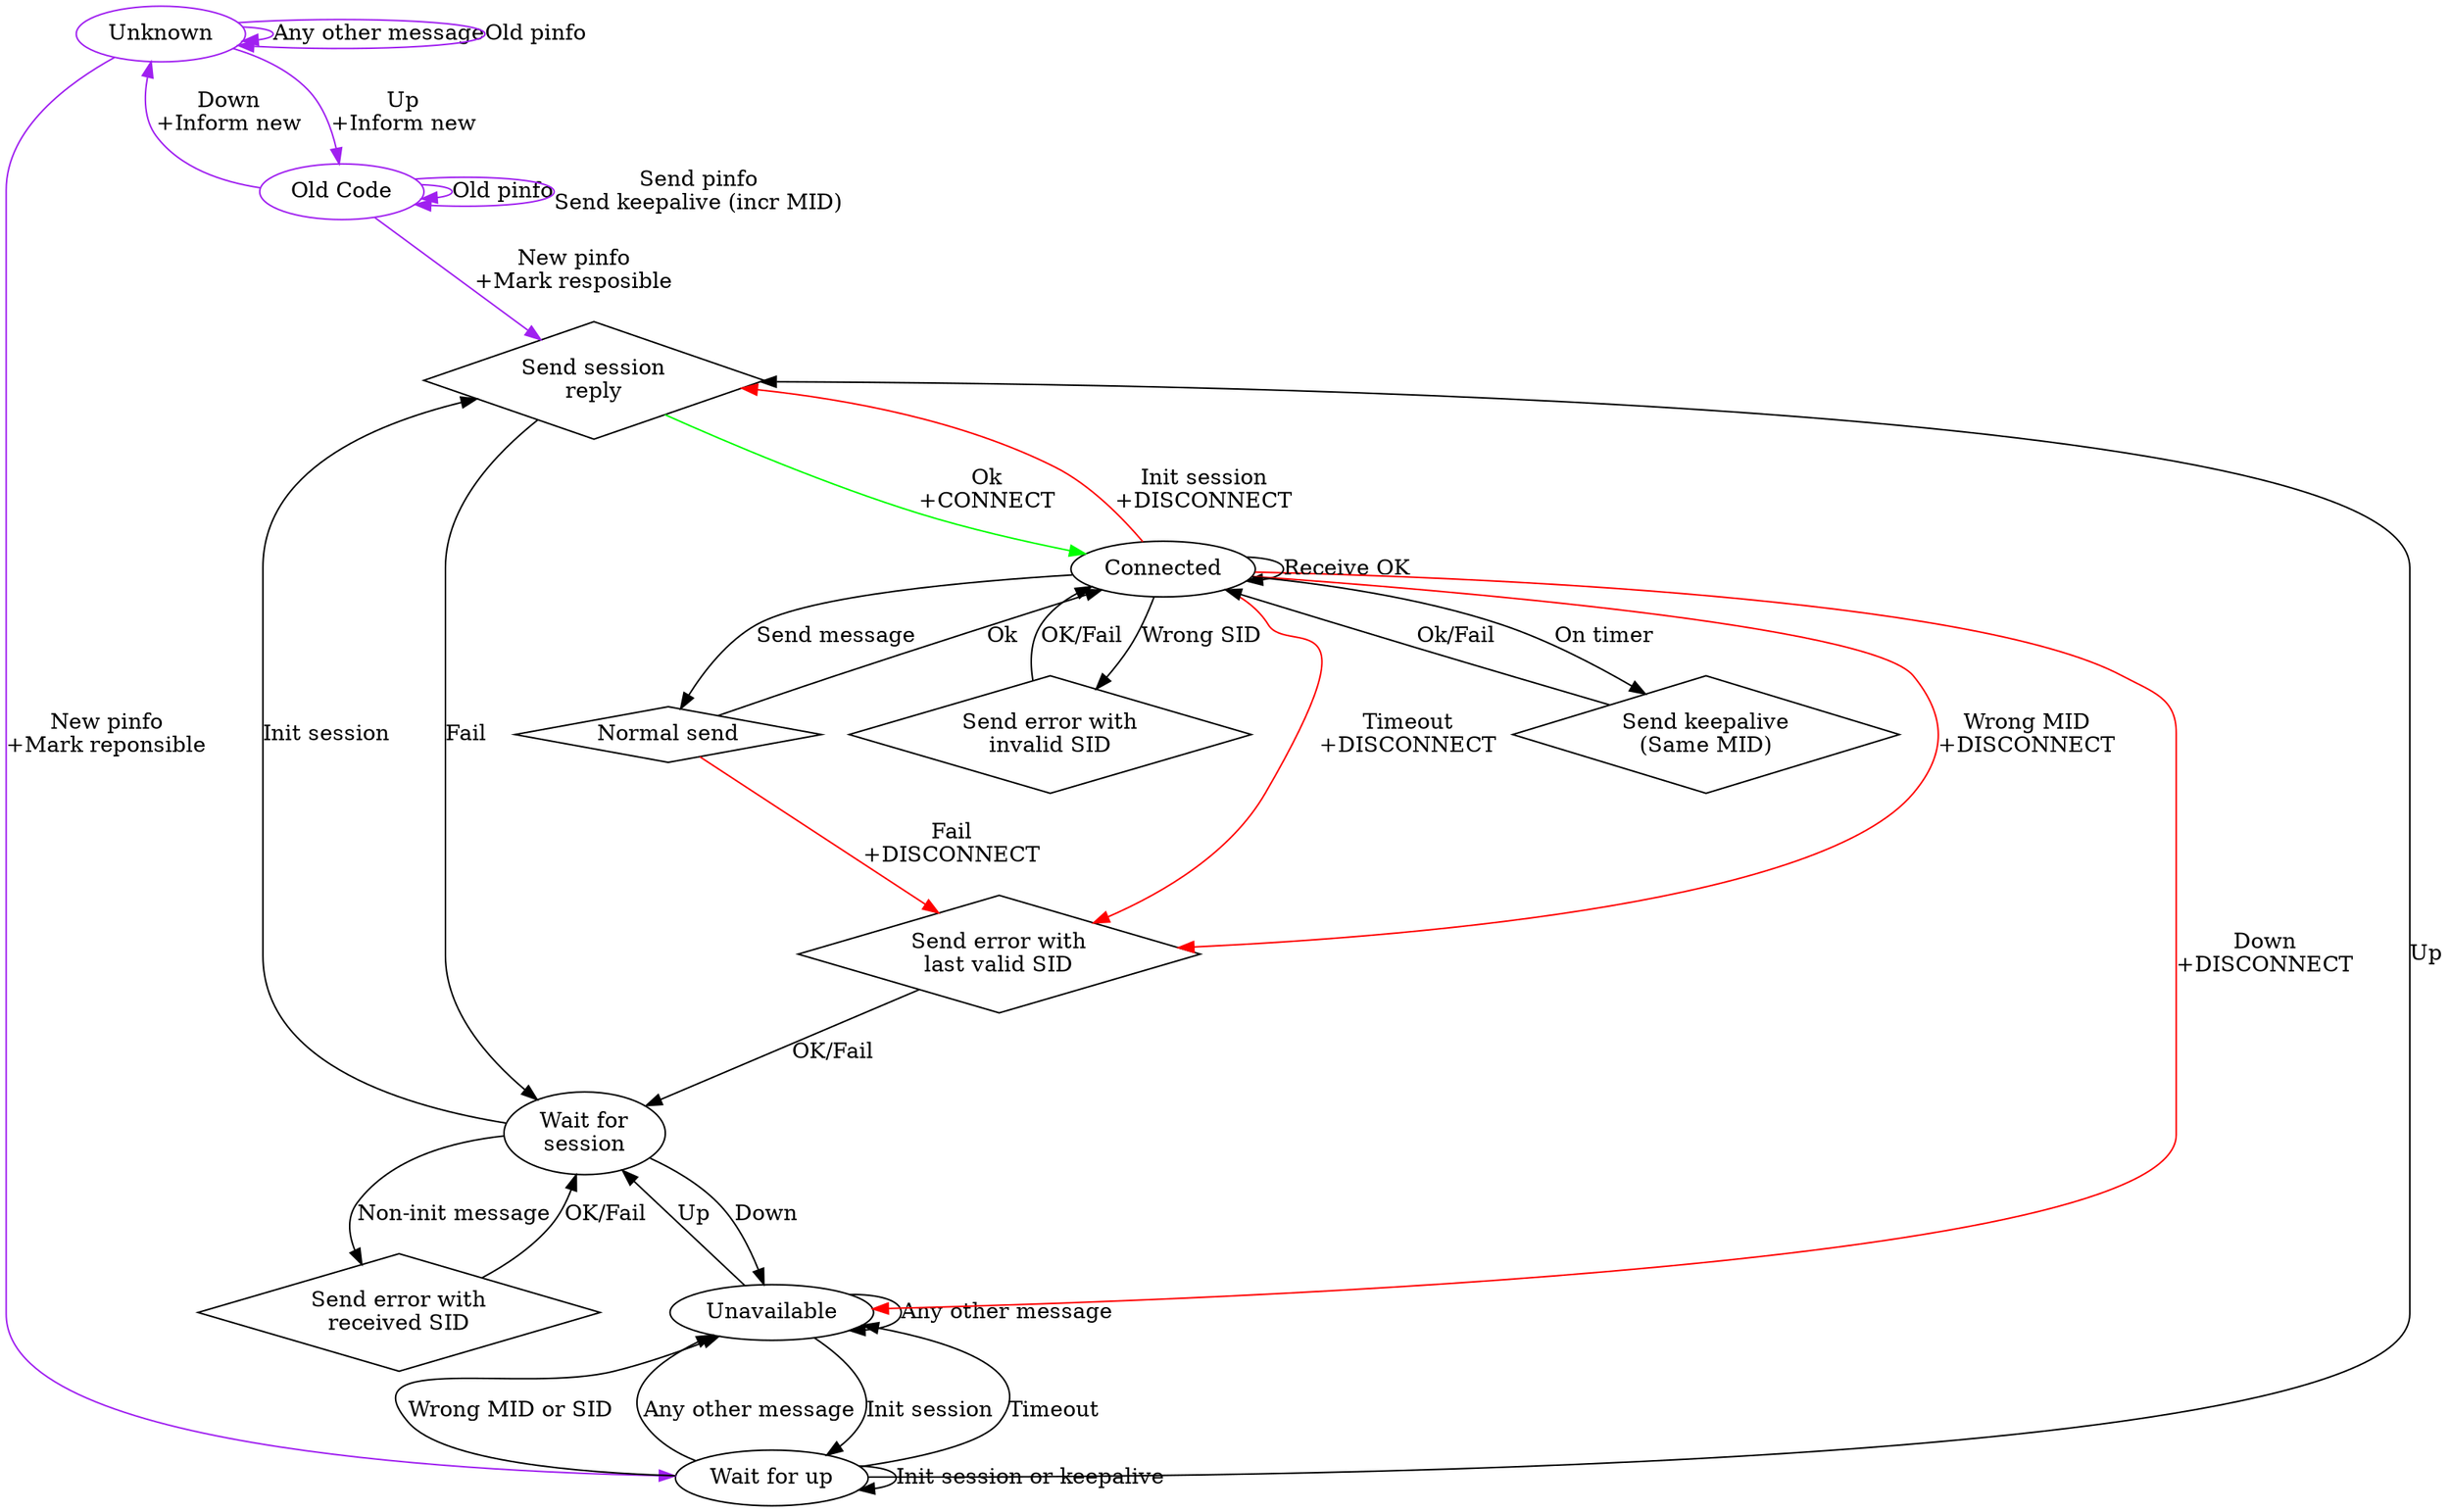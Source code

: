 //  -------------------------------------------------------------------------
//  Copyright (C) 2021 BMW AG
//  -------------------------------------------------------------------------
//  This Source Code Form is subject to the terms of the Mozilla Public
//  License, v. 2.0. If a copy of the MPL was not distributed with this
//  file, You can obtain one at https://mozilla.org/MPL/2.0/.
//  -------------------------------------------------------------------------

digraph Responder {
    {
        unknown [label="Unknown" color=purple]
        old_code [label="Old Code" color=purple]

        unavailable [label="Unavailable"]
        session_wait [label="Wait for\nsession"]
        session_reply [label="Send session\nreply" shape=diamond]
        connected [label="Connected"]
        send_error [label="Send error with\nlast valid SID" shape=diamond]
        send_sid_error_connected [label="Send error with\ninvalid SID" shape=diamond]
        send_sid_error_waitforsession [label="Send error with\nreceived SID" shape=diamond]
        normal_send [label="Normal send" shape=diamond]
        send_keepalive_connected [label="Send keepalive\n(Same MID)" shape=diamond]

        wait_for_up [label="Wait for up"]
    }

    unknown -> wait_for_up [label="New pinfo\n+Mark reponsible" color=purple]
    unknown -> unknown [label="Any other message" color=purple]
    unknown -> unknown [label="Old pinfo" color=purple]
    unknown -> old_code [label="Up\n+Inform new" color=purple]

    old_code ->unknown [label="Down\n+Inform new" color=purple]
    old_code -> old_code [label="Old pinfo" color=purple]

    // see notes in initiator
    old_code -> old_code [label="Send pinfo\nSend keepalive (incr MID)" color=purple]

    // can directly reply -> no delay when arrives without issues
    old_code -> session_reply [label="New pinfo\n+Mark resposible" color=purple]

    unavailable -> unavailable [label="Any other message"]
    unavailable -> session_wait [label="Up"]

    session_wait -> unavailable [label="Down"]
    session_wait -> send_sid_error_waitforsession [label="Non-init message"]
    session_wait -> session_reply [label="Init session"]

    send_sid_error_waitforsession -> session_wait  [label="OK/Fail"]

    session_reply -> connected [label="Ok\n+CONNECT" color=green]
    session_reply -> session_wait [label="Fail"]

    connected -> connected [label="Receive OK"]
    connected -> send_error [label="Wrong MID\n+DISCONNECT" color=red]
    connected -> send_error [label="Timeout\n+DISCONNECT" color=red]
    connected -> send_sid_error_connected [label="Wrong SID"]
    connected -> session_reply [label="Init session\n+DISCONNECT" color=red]
    connected -> unavailable [label="Down\n+DISCONNECT" color=red]
    connected -> normal_send [label="Send message"]
    connected -> send_keepalive_connected [label="On timer"]

    send_error -> session_wait [label="OK/Fail"]

    send_sid_error_connected -> connected  [label="OK/Fail"]

    normal_send -> connected [label="Ok"]
    normal_send -> send_error [label="Fail\n+DISCONNECT" color=red]

    send_keepalive_connected -> connected [label="Ok/Fail"]

    // extra stuff for faster ramp-up
    unavailable -> wait_for_up [label="Init session"]
    wait_for_up -> unavailable [label="Timeout"]
    wait_for_up -> unavailable [label="Wrong MID or SID"]
    wait_for_up -> unavailable [label="Any other message"]
    wait_for_up -> session_reply [label="Up"]
    wait_for_up -> wait_for_up [label="Init session or keepalive"]
}
